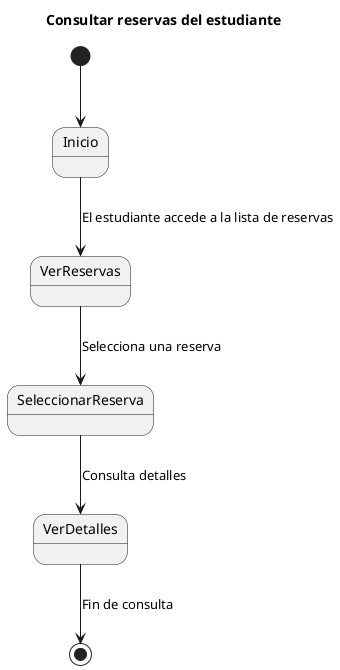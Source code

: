 @startuml
title Consultar reservas del estudiante
[*] --> Inicio

Inicio --> VerReservas : El estudiante accede a la lista de reservas
VerReservas --> SeleccionarReserva : Selecciona una reserva
SeleccionarReserva --> VerDetalles : Consulta detalles
VerDetalles --> [*] : Fin de consulta
@enduml
